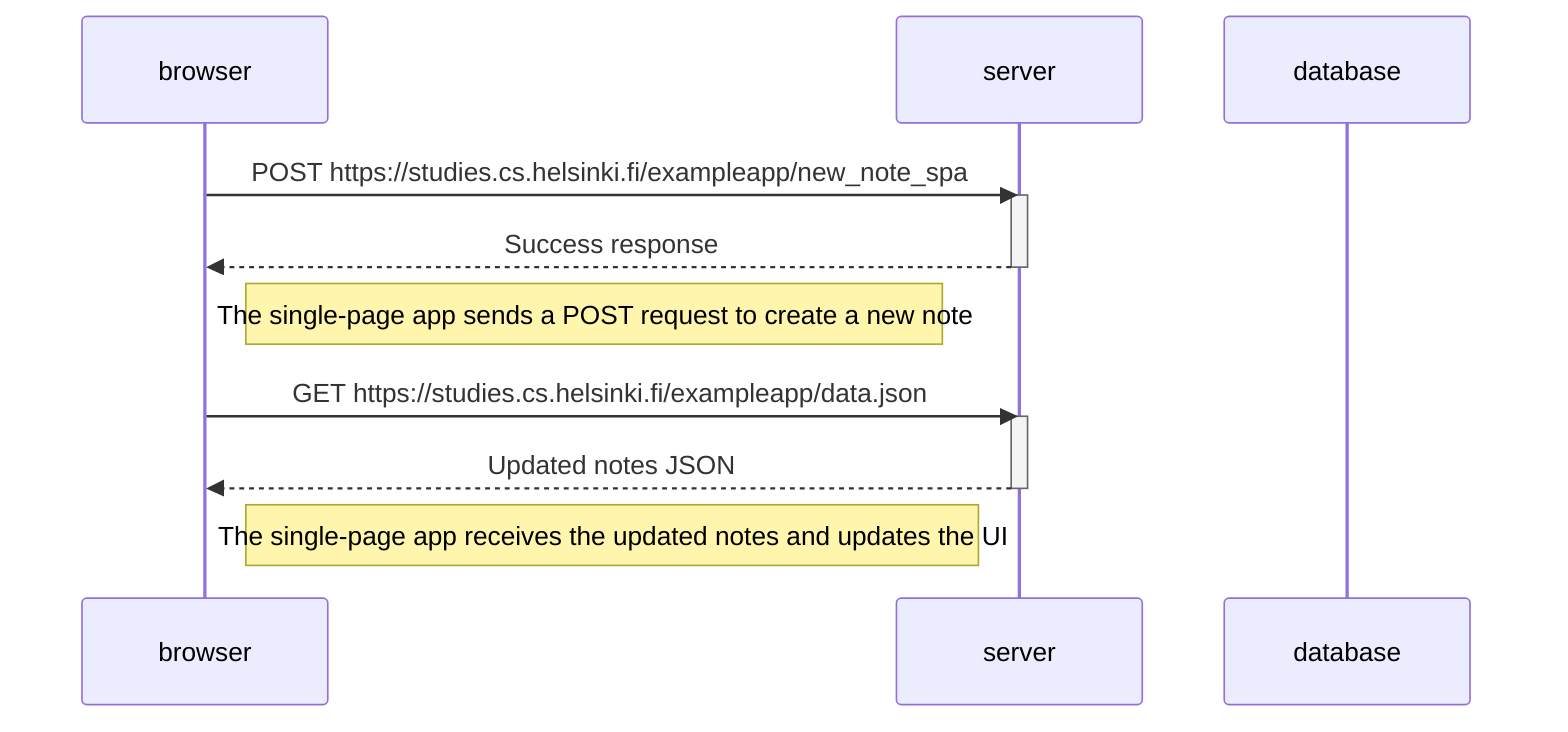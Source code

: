 sequenceDiagram
    participant browser
    participant server
    participant database

    browser->>server: POST https://studies.cs.helsinki.fi/exampleapp/new_note_spa
    activate server
    server-->>browser: Success response
    deactivate server

    Note right of browser: The single-page app sends a POST request to create a new note

    browser->>server: GET https://studies.cs.helsinki.fi/exampleapp/data.json
    activate server
    server-->>browser: Updated notes JSON
    deactivate server

    Note right of browser: The single-page app receives the updated notes and updates the UI